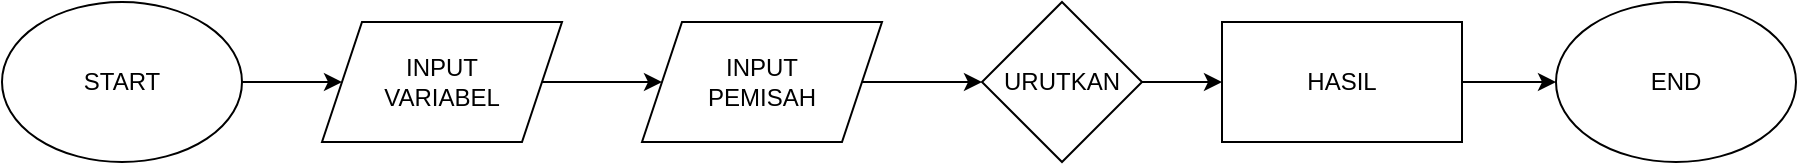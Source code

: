 <mxfile version="20.0.2" type="google"><diagram id="oNk__DJorxp0q70g4EXO" name="Page-1"><mxGraphModel dx="868" dy="442" grid="1" gridSize="10" guides="1" tooltips="1" connect="1" arrows="1" fold="1" page="1" pageScale="1" pageWidth="827" pageHeight="1169" math="0" shadow="0"><root><mxCell id="0"/><mxCell id="1" parent="0"/><mxCell id="O2ZLeVjHWAypKLSEBuh3-1" value="START" style="ellipse;whiteSpace=wrap;html=1;" vertex="1" parent="1"><mxGeometry x="50" y="50" width="120" height="80" as="geometry"/></mxCell><mxCell id="O2ZLeVjHWAypKLSEBuh3-2" value="END" style="ellipse;whiteSpace=wrap;html=1;" vertex="1" parent="1"><mxGeometry x="827" y="50" width="120" height="80" as="geometry"/></mxCell><mxCell id="O2ZLeVjHWAypKLSEBuh3-3" value="INPUT&lt;br&gt;VARIABEL" style="shape=parallelogram;perimeter=parallelogramPerimeter;whiteSpace=wrap;html=1;fixedSize=1;" vertex="1" parent="1"><mxGeometry x="210" y="60" width="120" height="60" as="geometry"/></mxCell><mxCell id="O2ZLeVjHWAypKLSEBuh3-4" value="INPUT&lt;br&gt;PEMISAH" style="shape=parallelogram;perimeter=parallelogramPerimeter;whiteSpace=wrap;html=1;fixedSize=1;" vertex="1" parent="1"><mxGeometry x="370" y="60" width="120" height="60" as="geometry"/></mxCell><mxCell id="O2ZLeVjHWAypKLSEBuh3-5" value="URUTKAN" style="rhombus;whiteSpace=wrap;html=1;" vertex="1" parent="1"><mxGeometry x="540" y="50" width="80" height="80" as="geometry"/></mxCell><mxCell id="O2ZLeVjHWAypKLSEBuh3-6" value="HASIL" style="rounded=0;whiteSpace=wrap;html=1;" vertex="1" parent="1"><mxGeometry x="660" y="60" width="120" height="60" as="geometry"/></mxCell><mxCell id="O2ZLeVjHWAypKLSEBuh3-7" value="" style="endArrow=classic;html=1;rounded=0;entryX=0;entryY=0.5;entryDx=0;entryDy=0;" edge="1" parent="1" target="O2ZLeVjHWAypKLSEBuh3-3"><mxGeometry width="50" height="50" relative="1" as="geometry"><mxPoint x="170" y="90" as="sourcePoint"/><mxPoint x="220" y="40" as="targetPoint"/></mxGeometry></mxCell><mxCell id="O2ZLeVjHWAypKLSEBuh3-9" value="" style="endArrow=classic;html=1;rounded=0;entryX=0;entryY=0.5;entryDx=0;entryDy=0;" edge="1" parent="1" target="O2ZLeVjHWAypKLSEBuh3-2"><mxGeometry width="50" height="50" relative="1" as="geometry"><mxPoint x="780" y="90" as="sourcePoint"/><mxPoint x="830" y="40" as="targetPoint"/></mxGeometry></mxCell><mxCell id="O2ZLeVjHWAypKLSEBuh3-10" value="" style="endArrow=classic;html=1;rounded=0;entryX=0;entryY=0.5;entryDx=0;entryDy=0;" edge="1" parent="1" target="O2ZLeVjHWAypKLSEBuh3-6"><mxGeometry width="50" height="50" relative="1" as="geometry"><mxPoint x="620" y="90" as="sourcePoint"/><mxPoint x="670" y="40" as="targetPoint"/></mxGeometry></mxCell><mxCell id="O2ZLeVjHWAypKLSEBuh3-11" value="" style="endArrow=classic;html=1;rounded=0;" edge="1" parent="1" target="O2ZLeVjHWAypKLSEBuh3-5"><mxGeometry width="50" height="50" relative="1" as="geometry"><mxPoint x="480" y="90" as="sourcePoint"/><mxPoint x="530" y="40" as="targetPoint"/></mxGeometry></mxCell><mxCell id="O2ZLeVjHWAypKLSEBuh3-12" value="" style="endArrow=classic;html=1;rounded=0;" edge="1" parent="1" target="O2ZLeVjHWAypKLSEBuh3-4"><mxGeometry width="50" height="50" relative="1" as="geometry"><mxPoint x="320" y="90" as="sourcePoint"/><mxPoint x="370" y="40" as="targetPoint"/></mxGeometry></mxCell></root></mxGraphModel></diagram></mxfile>